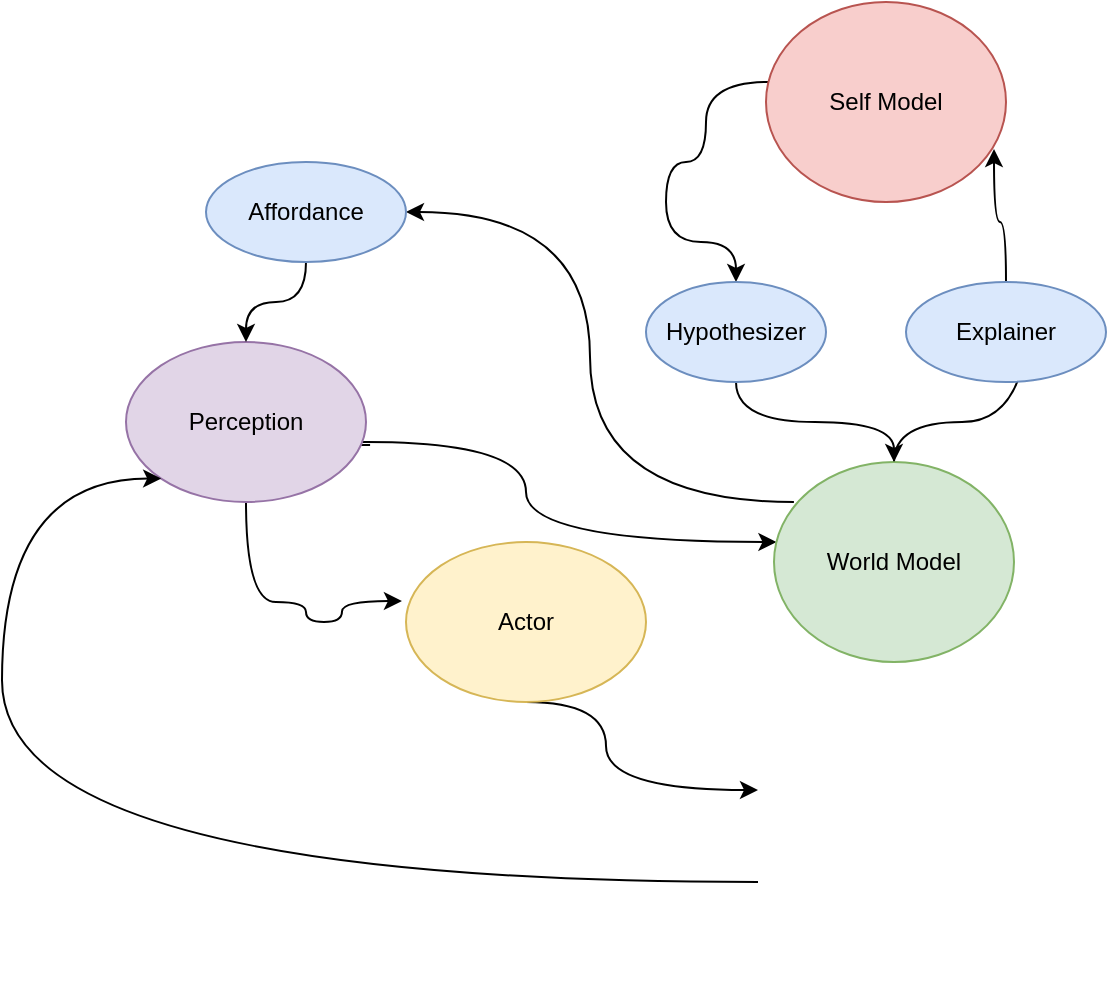 <mxfile version="18.1.3" type="github">
  <diagram id="NdM1k7HMA_us2tlnT0At" name="Page-1">
    <mxGraphModel dx="894" dy="543" grid="1" gridSize="10" guides="1" tooltips="1" connect="1" arrows="1" fold="1" page="1" pageScale="1" pageWidth="850" pageHeight="1100" math="0" shadow="0">
      <root>
        <mxCell id="0" />
        <mxCell id="1" parent="0" />
        <mxCell id="MLDrHnhKgjnesNrSPSTM-16" value="" style="edgeStyle=orthogonalEdgeStyle;curved=1;orthogonalLoop=1;jettySize=auto;html=1;exitX=1.017;exitY=0.644;exitDx=0;exitDy=0;exitPerimeter=0;" edge="1" parent="1" source="MLDrHnhKgjnesNrSPSTM-1" target="MLDrHnhKgjnesNrSPSTM-5">
          <mxGeometry relative="1" as="geometry">
            <mxPoint x="110" y="80" as="targetPoint" />
            <Array as="points">
              <mxPoint x="170" y="282" />
              <mxPoint x="170" y="280" />
              <mxPoint x="330" y="280" />
              <mxPoint x="330" y="330" />
            </Array>
          </mxGeometry>
        </mxCell>
        <mxCell id="MLDrHnhKgjnesNrSPSTM-20" value="" style="edgeStyle=orthogonalEdgeStyle;curved=1;orthogonalLoop=1;jettySize=auto;html=1;entryX=-0.017;entryY=0.369;entryDx=0;entryDy=0;entryPerimeter=0;" edge="1" parent="1" source="MLDrHnhKgjnesNrSPSTM-1" target="MLDrHnhKgjnesNrSPSTM-2">
          <mxGeometry relative="1" as="geometry">
            <mxPoint x="110" y="400" as="targetPoint" />
            <Array as="points">
              <mxPoint x="190" y="360" />
              <mxPoint x="220" y="360" />
              <mxPoint x="220" y="370" />
              <mxPoint x="238" y="370" />
            </Array>
          </mxGeometry>
        </mxCell>
        <mxCell id="MLDrHnhKgjnesNrSPSTM-1" value="Perception" style="ellipse;whiteSpace=wrap;html=1;fillColor=#e1d5e7;strokeColor=#9673a6;" vertex="1" parent="1">
          <mxGeometry x="130" y="230" width="120" height="80" as="geometry" />
        </mxCell>
        <mxCell id="MLDrHnhKgjnesNrSPSTM-22" value="" style="edgeStyle=orthogonalEdgeStyle;curved=1;orthogonalLoop=1;jettySize=auto;html=1;entryX=0;entryY=0.25;entryDx=0;entryDy=0;exitX=0.5;exitY=1;exitDx=0;exitDy=0;" edge="1" parent="1" source="MLDrHnhKgjnesNrSPSTM-2" target="MLDrHnhKgjnesNrSPSTM-6">
          <mxGeometry relative="1" as="geometry">
            <mxPoint x="240" y="510" as="targetPoint" />
            <Array as="points">
              <mxPoint x="370" y="410" />
              <mxPoint x="370" y="454" />
            </Array>
          </mxGeometry>
        </mxCell>
        <mxCell id="MLDrHnhKgjnesNrSPSTM-2" value="Actor" style="ellipse;whiteSpace=wrap;html=1;fillColor=#fff2cc;strokeColor=#d6b656;" vertex="1" parent="1">
          <mxGeometry x="270" y="330" width="120" height="80" as="geometry" />
        </mxCell>
        <mxCell id="MLDrHnhKgjnesNrSPSTM-35" value="" style="edgeStyle=orthogonalEdgeStyle;curved=1;orthogonalLoop=1;jettySize=auto;html=1;startArrow=none;startFill=0;endArrow=classic;endFill=1;entryX=0.62;entryY=0.03;entryDx=0;entryDy=0;entryPerimeter=0;" edge="1" parent="1" source="MLDrHnhKgjnesNrSPSTM-5" target="MLDrHnhKgjnesNrSPSTM-33">
          <mxGeometry relative="1" as="geometry">
            <mxPoint x="650" y="180" as="targetPoint" />
          </mxGeometry>
        </mxCell>
        <mxCell id="MLDrHnhKgjnesNrSPSTM-5" value="World Model" style="ellipse;whiteSpace=wrap;html=1;fillColor=#d5e8d4;strokeColor=#82b366;" vertex="1" parent="1">
          <mxGeometry x="454" y="290" width="120" height="100" as="geometry" />
        </mxCell>
        <mxCell id="MLDrHnhKgjnesNrSPSTM-26" value="" style="edgeStyle=orthogonalEdgeStyle;curved=1;orthogonalLoop=1;jettySize=auto;html=1;startArrow=none;startFill=0;endArrow=classic;endFill=1;entryX=0;entryY=1;entryDx=0;entryDy=0;" edge="1" parent="1" source="MLDrHnhKgjnesNrSPSTM-6" target="MLDrHnhKgjnesNrSPSTM-1">
          <mxGeometry relative="1" as="geometry">
            <mxPoint x="160" y="460" as="targetPoint" />
            <Array as="points">
              <mxPoint x="68" y="500" />
            </Array>
          </mxGeometry>
        </mxCell>
        <mxCell id="MLDrHnhKgjnesNrSPSTM-6" value="" style="shape=image;html=1;verticalAlign=top;verticalLabelPosition=bottom;labelBackgroundColor=#ffffff;imageAspect=0;aspect=fixed;image=https://cdn2.iconfinder.com/data/icons/whcompare-isometric-web-hosting-servers/50/connected-globe-128.png" vertex="1" parent="1">
          <mxGeometry x="446" y="422" width="128" height="128" as="geometry" />
        </mxCell>
        <mxCell id="MLDrHnhKgjnesNrSPSTM-13" value="" style="edgeStyle=orthogonalEdgeStyle;curved=1;orthogonalLoop=1;jettySize=auto;html=1;entryX=1;entryY=0.5;entryDx=0;entryDy=0;exitX=0.083;exitY=0.2;exitDx=0;exitDy=0;exitPerimeter=0;" edge="1" parent="1" source="MLDrHnhKgjnesNrSPSTM-5" target="MLDrHnhKgjnesNrSPSTM-30">
          <mxGeometry relative="1" as="geometry">
            <mxPoint x="290" y="290" as="targetPoint" />
          </mxGeometry>
        </mxCell>
        <mxCell id="MLDrHnhKgjnesNrSPSTM-29" value="" style="edgeStyle=orthogonalEdgeStyle;curved=1;orthogonalLoop=1;jettySize=auto;html=1;startArrow=none;startFill=0;endArrow=classic;endFill=1;entryX=0.5;entryY=0;entryDx=0;entryDy=0;" edge="1" parent="1" source="MLDrHnhKgjnesNrSPSTM-10" target="MLDrHnhKgjnesNrSPSTM-27">
          <mxGeometry relative="1" as="geometry">
            <Array as="points">
              <mxPoint x="420" y="100" />
              <mxPoint x="420" y="140" />
              <mxPoint x="400" y="140" />
              <mxPoint x="400" y="180" />
            </Array>
          </mxGeometry>
        </mxCell>
        <mxCell id="MLDrHnhKgjnesNrSPSTM-10" value="Self Model" style="ellipse;whiteSpace=wrap;html=1;fillColor=#f8cecc;strokeColor=#b85450;" vertex="1" parent="1">
          <mxGeometry x="450" y="60" width="120" height="100" as="geometry" />
        </mxCell>
        <mxCell id="MLDrHnhKgjnesNrSPSTM-28" value="" style="edgeStyle=orthogonalEdgeStyle;curved=1;orthogonalLoop=1;jettySize=auto;html=1;startArrow=none;startFill=0;endArrow=classic;endFill=1;exitX=0.5;exitY=1;exitDx=0;exitDy=0;" edge="1" parent="1" source="MLDrHnhKgjnesNrSPSTM-27" target="MLDrHnhKgjnesNrSPSTM-5">
          <mxGeometry relative="1" as="geometry" />
        </mxCell>
        <mxCell id="MLDrHnhKgjnesNrSPSTM-27" value="Hypothesizer" style="ellipse;whiteSpace=wrap;html=1;fillColor=#dae8fc;strokeColor=#6c8ebf;" vertex="1" parent="1">
          <mxGeometry x="390" y="200" width="90" height="50" as="geometry" />
        </mxCell>
        <mxCell id="MLDrHnhKgjnesNrSPSTM-32" value="" style="edgeStyle=orthogonalEdgeStyle;curved=1;orthogonalLoop=1;jettySize=auto;html=1;startArrow=none;startFill=0;endArrow=classic;endFill=1;" edge="1" parent="1" source="MLDrHnhKgjnesNrSPSTM-30" target="MLDrHnhKgjnesNrSPSTM-1">
          <mxGeometry relative="1" as="geometry" />
        </mxCell>
        <mxCell id="MLDrHnhKgjnesNrSPSTM-30" value="Affordance" style="ellipse;whiteSpace=wrap;html=1;fillColor=#dae8fc;strokeColor=#6c8ebf;" vertex="1" parent="1">
          <mxGeometry x="170" y="140" width="100" height="50" as="geometry" />
        </mxCell>
        <mxCell id="MLDrHnhKgjnesNrSPSTM-36" value="" style="edgeStyle=orthogonalEdgeStyle;curved=1;orthogonalLoop=1;jettySize=auto;html=1;startArrow=none;startFill=0;endArrow=classic;endFill=1;entryX=0.95;entryY=0.735;entryDx=0;entryDy=0;entryPerimeter=0;" edge="1" parent="1" source="MLDrHnhKgjnesNrSPSTM-33" target="MLDrHnhKgjnesNrSPSTM-10">
          <mxGeometry relative="1" as="geometry">
            <Array as="points">
              <mxPoint x="570" y="170" />
              <mxPoint x="564" y="170" />
            </Array>
          </mxGeometry>
        </mxCell>
        <mxCell id="MLDrHnhKgjnesNrSPSTM-33" value="Explainer" style="ellipse;whiteSpace=wrap;html=1;fillColor=#dae8fc;strokeColor=#6c8ebf;" vertex="1" parent="1">
          <mxGeometry x="520" y="200" width="100" height="50" as="geometry" />
        </mxCell>
      </root>
    </mxGraphModel>
  </diagram>
</mxfile>
